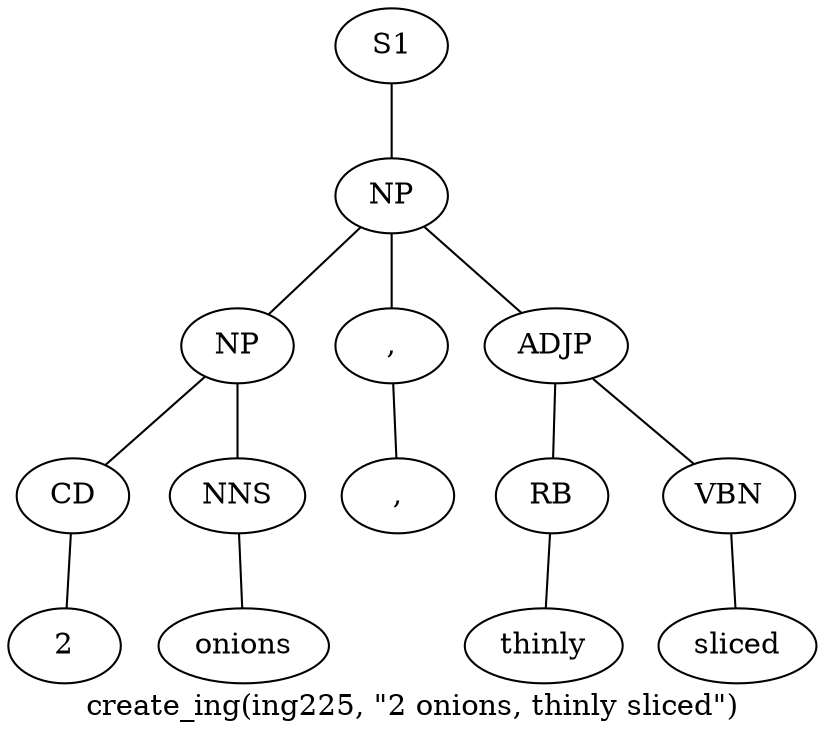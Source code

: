 graph SyntaxGraph {
	label = "create_ing(ing225, \"2 onions, thinly sliced\")";
	Node0 [label="S1"];
	Node1 [label="NP"];
	Node2 [label="NP"];
	Node3 [label="CD"];
	Node4 [label="2"];
	Node5 [label="NNS"];
	Node6 [label="onions"];
	Node7 [label=","];
	Node8 [label=","];
	Node9 [label="ADJP"];
	Node10 [label="RB"];
	Node11 [label="thinly"];
	Node12 [label="VBN"];
	Node13 [label="sliced"];

	Node0 -- Node1;
	Node1 -- Node2;
	Node1 -- Node7;
	Node1 -- Node9;
	Node2 -- Node3;
	Node2 -- Node5;
	Node3 -- Node4;
	Node5 -- Node6;
	Node7 -- Node8;
	Node9 -- Node10;
	Node9 -- Node12;
	Node10 -- Node11;
	Node12 -- Node13;
}